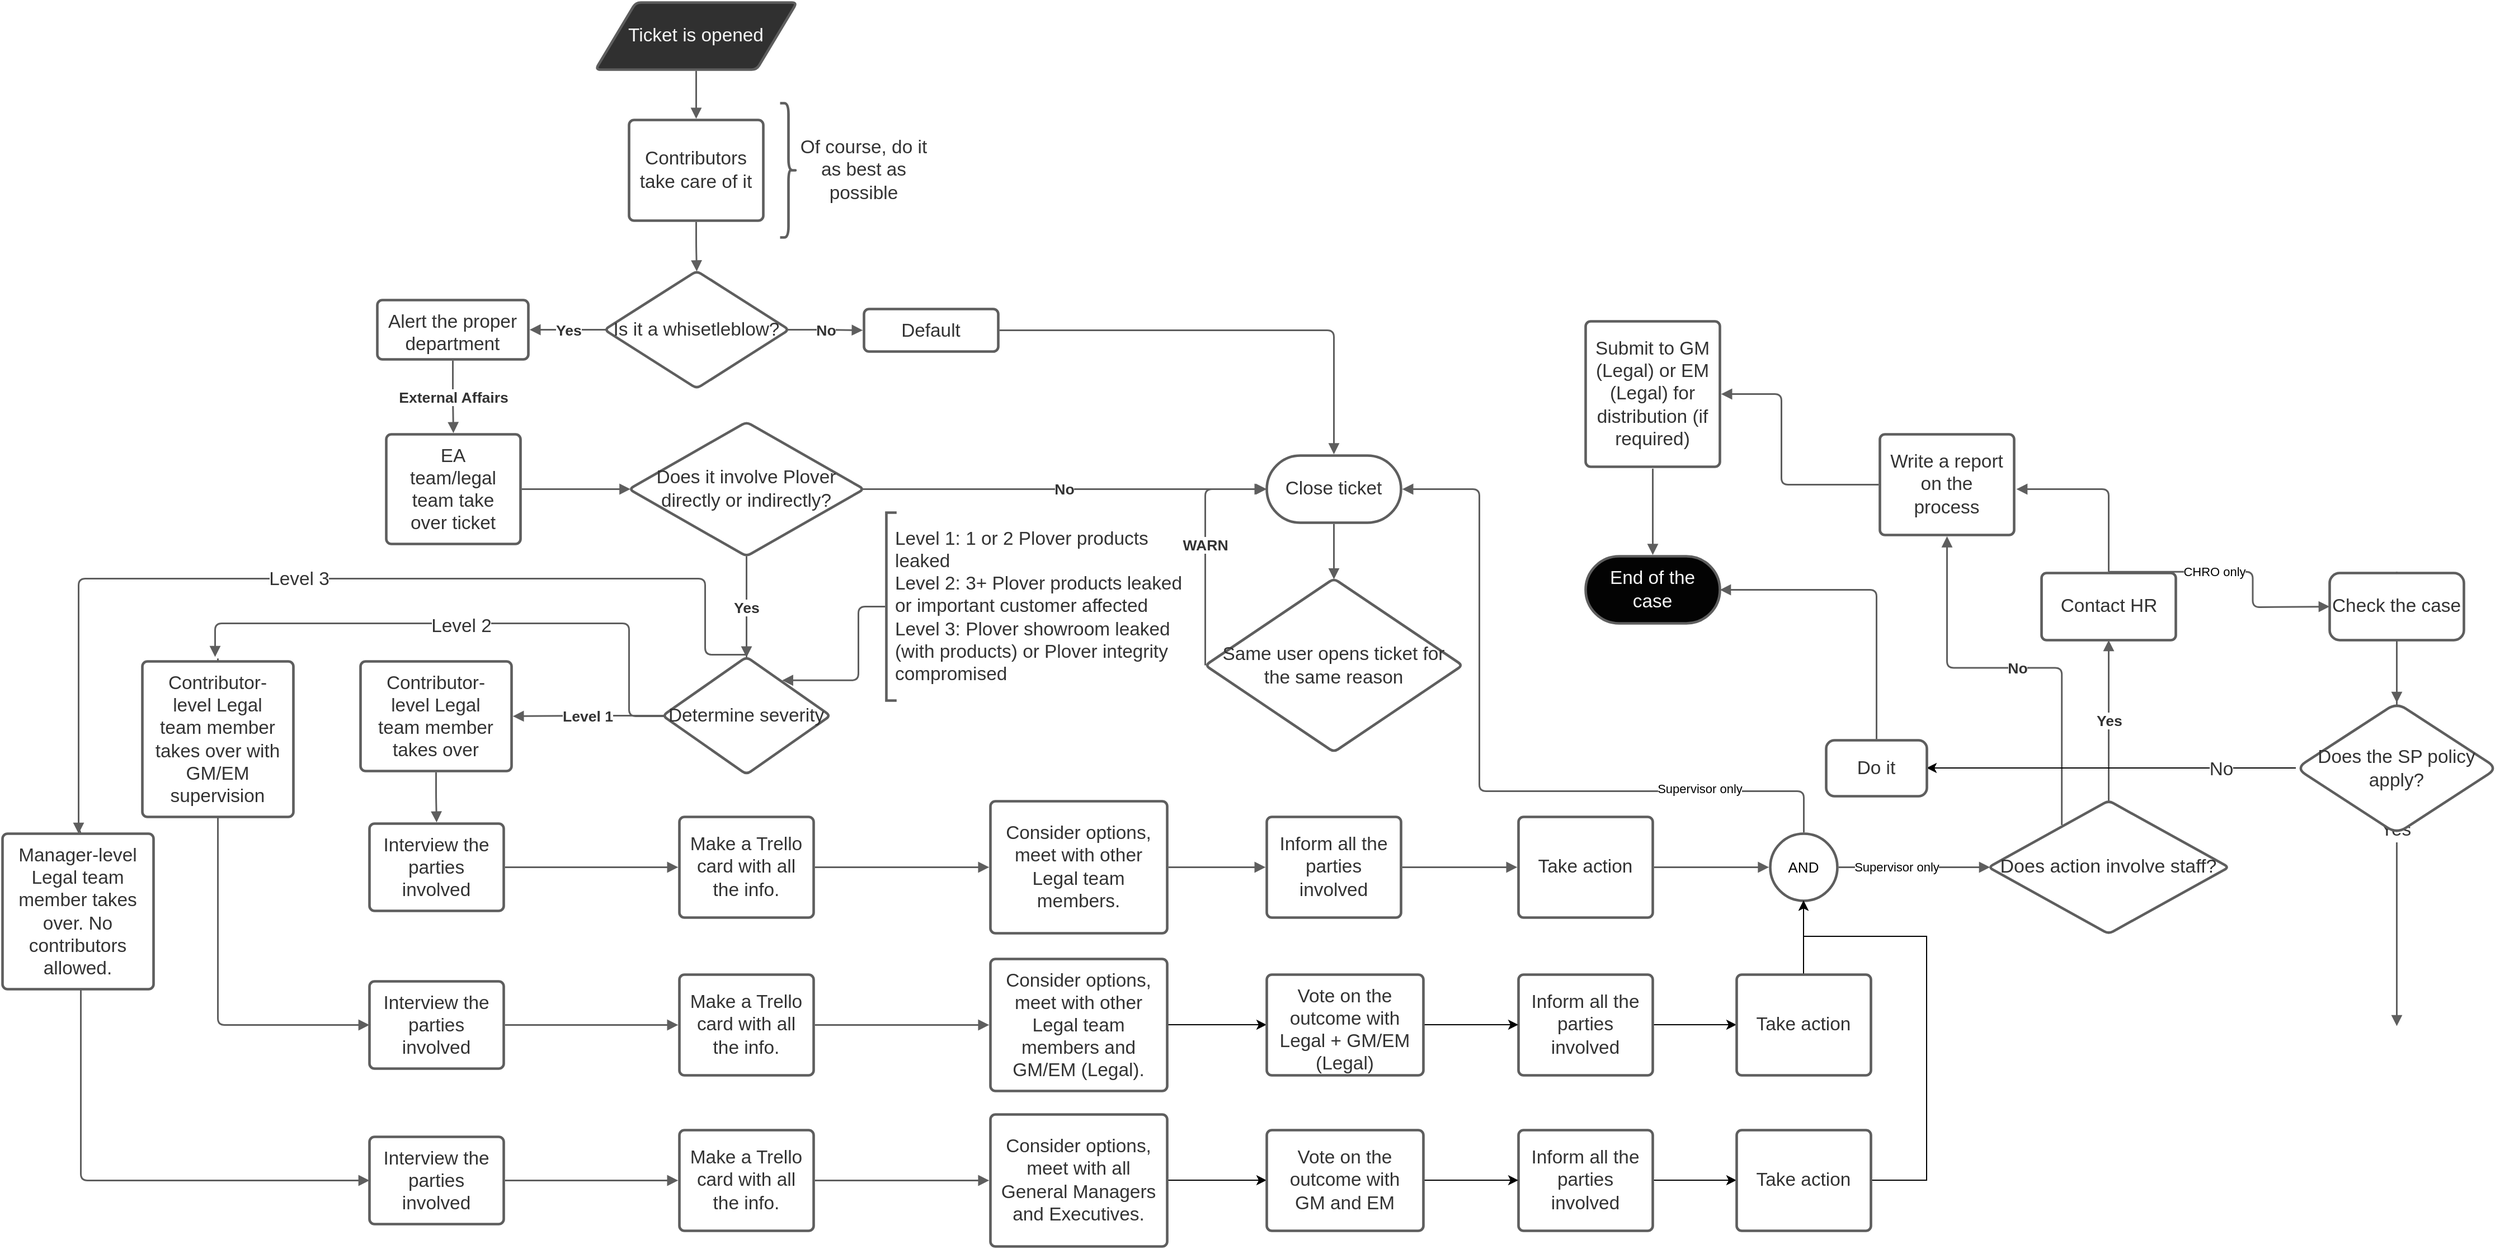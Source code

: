 <mxfile version="14.6.13" type="github">
  <diagram id="_Oj-c2wmKwDQSt-AS6IX" name="Page-1">
    <mxGraphModel dx="2770" dy="1128" grid="1" gridSize="10" guides="1" tooltips="1" connect="1" arrows="1" fold="1" page="1" pageScale="1" pageWidth="827" pageHeight="1169" math="0" shadow="0">
      <root>
        <mxCell id="0" />
        <mxCell id="1" parent="0" />
        <UserObject label="&lt;font color=&quot;#F7F7F7&quot;&gt;Ticket is opened&lt;/font&gt;" lucidchartObjectId="IXDDh~dM_vgv" id="rOXqwB_3zVNSecRi6AGg-1">
          <mxCell style="html=1;overflow=block;blockSpacing=1;whiteSpace=wrap;shape=parallelogram;perimeter=parallelogramPerimeter;anchorPointDirection=0;whiteSpace=wrap;fontSize=16.7;fontColor=#333333;spacing=3.8;strokeColor=#5e5e5e;strokeOpacity=100;rounded=1;absoluteArcSize=1;arcSize=9;strokeWidth=2.3;fillColor=#303030;" parent="1" vertex="1">
            <mxGeometry x="660" y="15" width="180" height="60" as="geometry" />
          </mxCell>
        </UserObject>
        <UserObject label="Contributors take care of it" lucidchartObjectId="EYDD6k~qlUJM" id="rOXqwB_3zVNSecRi6AGg-2">
          <mxCell style="html=1;overflow=block;blockSpacing=1;whiteSpace=wrap;;whiteSpace=wrap;fontSize=16.7;fontColor=#333333;spacing=9;strokeColor=#5e5e5e;strokeOpacity=100;rounded=1;absoluteArcSize=1;arcSize=9;strokeWidth=2.3;" parent="1" vertex="1">
            <mxGeometry x="690" y="120" width="120" height="90" as="geometry" />
          </mxCell>
        </UserObject>
        <UserObject label="" lucidchartObjectId="QYDD0R_4If_x" id="rOXqwB_3zVNSecRi6AGg-3">
          <mxCell style="html=1;jettySize=18;whiteSpace=wrap;fontSize=13;strokeColor=#5E5E5E;strokeWidth=1.5;rounded=1;arcSize=12;edgeStyle=orthogonalEdgeStyle;startArrow=none;;endArrow=block;endFill=1;;exitX=0.5;exitY=1.019;exitPerimeter=0;entryX=0.5;entryY=-0.012;entryPerimeter=0;" parent="1" source="rOXqwB_3zVNSecRi6AGg-1" target="rOXqwB_3zVNSecRi6AGg-2" edge="1">
            <mxGeometry width="100" height="100" relative="1" as="geometry">
              <Array as="points" />
            </mxGeometry>
          </mxCell>
        </UserObject>
        <mxCell id="rOXqwB_3zVNSecRi6AGg-4" value="" style="strokeColor=none;fillColor=none;whiteSpace=wrap;fontSize=16.7;fontColor=#333333;spacing=3.8;strokeOpacity=100;rounded=1;absoluteArcSize=1;arcSize=9;strokeWidth=2.3;html=1;" parent="1" vertex="1">
          <mxGeometry x="825" y="105" width="135" height="120" as="geometry" />
        </mxCell>
        <mxCell id="rOXqwB_3zVNSecRi6AGg-5" value="" style="shape=curlyBracket;rounded=1;flipH=1;whiteSpace=wrap;fontSize=16.7;fontColor=#333333;spacing=3.8;strokeColor=#5e5e5e;strokeOpacity=100;strokeWidth=2.3;" parent="rOXqwB_3zVNSecRi6AGg-4" vertex="1">
          <mxGeometry width="15" height="120" as="geometry" />
        </mxCell>
        <mxCell id="rOXqwB_3zVNSecRi6AGg-6" value="Of course, do it as best as possible" style="strokeColor=none;fillColor=none;whiteSpace=wrap;fontSize=16.7;fontColor=#333333;spacing=3.8;strokeOpacity=100;rounded=1;absoluteArcSize=1;arcSize=9;strokeWidth=2.3;" parent="rOXqwB_3zVNSecRi6AGg-4" vertex="1">
          <mxGeometry x="15" width="120" height="120" as="geometry" />
        </mxCell>
        <UserObject label="Is it a whisetleblow?" lucidchartObjectId="YZDDHXIXtVoK" id="rOXqwB_3zVNSecRi6AGg-7">
          <mxCell style="html=1;overflow=block;blockSpacing=1;whiteSpace=wrap;rhombus;whiteSpace=wrap;fontSize=16.7;fontColor=#333333;spacing=3.8;strokeColor=#5e5e5e;strokeOpacity=100;rounded=1;absoluteArcSize=1;arcSize=9;strokeWidth=2.3;" parent="1" vertex="1">
            <mxGeometry x="668" y="255" width="165" height="105" as="geometry" />
          </mxCell>
        </UserObject>
        <UserObject label="" lucidchartObjectId="5ZDDuSpyy-_K" id="rOXqwB_3zVNSecRi6AGg-8">
          <mxCell style="html=1;jettySize=18;whiteSpace=wrap;fontSize=13;strokeColor=#5E5E5E;strokeWidth=1.5;rounded=1;arcSize=12;edgeStyle=orthogonalEdgeStyle;startArrow=none;;endArrow=block;endFill=1;;exitX=0.5;exitY=1.013;exitPerimeter=0;entryX=0.5;entryY=0.003;entryPerimeter=0;" parent="1" source="rOXqwB_3zVNSecRi6AGg-2" target="rOXqwB_3zVNSecRi6AGg-7" edge="1">
            <mxGeometry width="100" height="100" relative="1" as="geometry">
              <Array as="points" />
            </mxGeometry>
          </mxCell>
        </UserObject>
        <UserObject label="" lucidchartObjectId="y0DD58__u9Sb" id="rOXqwB_3zVNSecRi6AGg-9">
          <mxCell style="html=1;jettySize=18;whiteSpace=wrap;fontSize=13.3;fontColor=#333333;fontStyle=1;strokeColor=#5E5E5E;strokeWidth=1.5;rounded=1;arcSize=12;edgeStyle=orthogonalEdgeStyle;startArrow=none;;endArrow=block;endFill=1;;exitX=0.992;exitY=0.5;exitPerimeter=0;entryX=-0.009;entryY=0.5;entryPerimeter=0;" parent="1" source="rOXqwB_3zVNSecRi6AGg-7" target="rOXqwB_3zVNSecRi6AGg-11" edge="1">
            <mxGeometry width="100" height="100" relative="1" as="geometry">
              <Array as="points" />
            </mxGeometry>
          </mxCell>
        </UserObject>
        <mxCell id="rOXqwB_3zVNSecRi6AGg-10" value="No" style="text;html=1;resizable=0;labelBackgroundColor=#ffffff;align=center;verticalAlign=middle;fontStyle=1;fontColor=#333333;;fontSize=13.3;" parent="rOXqwB_3zVNSecRi6AGg-9" vertex="1">
          <mxGeometry relative="1" as="geometry" />
        </mxCell>
        <UserObject label="Default" lucidchartObjectId="I0DDC0zRGPlY" id="rOXqwB_3zVNSecRi6AGg-11">
          <mxCell style="html=1;overflow=block;blockSpacing=1;whiteSpace=wrap;;whiteSpace=wrap;fontSize=16.7;fontColor=#333333;spacing=9;strokeColor=#5e5e5e;strokeOpacity=100;rounded=1;absoluteArcSize=1;arcSize=9;strokeWidth=2.3;" parent="1" vertex="1">
            <mxGeometry x="900" y="289" width="120" height="38" as="geometry" />
          </mxCell>
        </UserObject>
        <UserObject label="Alert the proper department" lucidchartObjectId="80DDA15JNXUe" id="rOXqwB_3zVNSecRi6AGg-12">
          <mxCell style="html=1;overflow=block;blockSpacing=1;whiteSpace=wrap;;whiteSpace=wrap;fontSize=16.7;fontColor=#333333;spacing=9;strokeColor=#5e5e5e;strokeOpacity=100;rounded=1;absoluteArcSize=1;arcSize=9;strokeWidth=2.3;" parent="1" vertex="1">
            <mxGeometry x="465" y="281" width="135" height="53" as="geometry" />
          </mxCell>
        </UserObject>
        <UserObject label="" lucidchartObjectId="e1DDGYzkht0N" id="rOXqwB_3zVNSecRi6AGg-13">
          <mxCell style="html=1;jettySize=18;whiteSpace=wrap;fontSize=13.3;fontColor=#333333;fontStyle=1;strokeColor=#5E5E5E;strokeWidth=1.5;rounded=1;arcSize=12;edgeStyle=orthogonalEdgeStyle;startArrow=none;;endArrow=block;endFill=1;;exitX=0.008;exitY=0.5;exitPerimeter=0;entryX=1.008;entryY=0.5;entryPerimeter=0;" parent="1" source="rOXqwB_3zVNSecRi6AGg-7" target="rOXqwB_3zVNSecRi6AGg-12" edge="1">
            <mxGeometry width="100" height="100" relative="1" as="geometry">
              <Array as="points" />
            </mxGeometry>
          </mxCell>
        </UserObject>
        <mxCell id="rOXqwB_3zVNSecRi6AGg-14" value="Yes" style="text;html=1;resizable=0;labelBackgroundColor=#ffffff;align=center;verticalAlign=middle;fontStyle=1;fontColor=#333333;;fontSize=13.3;" parent="rOXqwB_3zVNSecRi6AGg-13" vertex="1">
          <mxGeometry relative="1" as="geometry" />
        </mxCell>
        <UserObject label="EA team/legal team take over ticket" lucidchartObjectId="02DDOMuM8Ttm" id="rOXqwB_3zVNSecRi6AGg-15">
          <mxCell style="html=1;overflow=block;blockSpacing=1;whiteSpace=wrap;;whiteSpace=wrap;fontSize=16.7;fontColor=#333333;spacing=9;strokeColor=#5e5e5e;strokeOpacity=100;rounded=1;absoluteArcSize=1;arcSize=9;strokeWidth=2.3;" parent="1" vertex="1">
            <mxGeometry x="473" y="401" width="120" height="98" as="geometry" />
          </mxCell>
        </UserObject>
        <UserObject label="" lucidchartObjectId="22DDndJ-itN~" id="rOXqwB_3zVNSecRi6AGg-16">
          <mxCell style="html=1;jettySize=18;whiteSpace=wrap;fontSize=13;strokeColor=#5E5E5E;strokeWidth=1.5;rounded=1;arcSize=12;edgeStyle=orthogonalEdgeStyle;startArrow=none;;endArrow=block;endFill=1;;exitX=0.5;exitY=1.021;exitPerimeter=0;entryX=0.5;entryY=-0.011;entryPerimeter=0;" parent="1" source="rOXqwB_3zVNSecRi6AGg-12" target="rOXqwB_3zVNSecRi6AGg-15" edge="1">
            <mxGeometry width="100" height="100" relative="1" as="geometry">
              <Array as="points" />
            </mxGeometry>
          </mxCell>
        </UserObject>
        <mxCell id="rOXqwB_3zVNSecRi6AGg-17" value="External Affairs" style="text;html=1;resizable=0;labelBackgroundColor=#ffffff;align=center;verticalAlign=middle;fontStyle=1;fontColor=#333333;;fontSize=13.3;" parent="rOXqwB_3zVNSecRi6AGg-16" vertex="1">
          <mxGeometry relative="1" as="geometry" />
        </mxCell>
        <UserObject label="Does it involve Plover directly or indirectly?" lucidchartObjectId="x3DDViFyel2m" id="rOXqwB_3zVNSecRi6AGg-18">
          <mxCell style="html=1;overflow=block;blockSpacing=1;whiteSpace=wrap;rhombus;whiteSpace=wrap;fontSize=16.7;fontColor=#333333;spacing=3.8;strokeColor=#5e5e5e;strokeOpacity=100;rounded=1;absoluteArcSize=1;arcSize=9;strokeWidth=2.3;" parent="1" vertex="1">
            <mxGeometry x="690" y="390" width="210" height="120" as="geometry" />
          </mxCell>
        </UserObject>
        <UserObject label="" lucidchartObjectId="N3DDJdNh9ivM" id="rOXqwB_3zVNSecRi6AGg-19">
          <mxCell style="html=1;jettySize=18;whiteSpace=wrap;fontSize=13;strokeColor=#5E5E5E;strokeWidth=1.5;rounded=1;arcSize=12;edgeStyle=orthogonalEdgeStyle;startArrow=none;;endArrow=block;endFill=1;;exitX=1.009;exitY=0.5;exitPerimeter=0;entryX=0.006;entryY=0.5;entryPerimeter=0;" parent="1" source="rOXqwB_3zVNSecRi6AGg-15" target="rOXqwB_3zVNSecRi6AGg-18" edge="1">
            <mxGeometry width="100" height="100" relative="1" as="geometry">
              <Array as="points" />
            </mxGeometry>
          </mxCell>
        </UserObject>
        <UserObject label="Close ticket" lucidchartObjectId="H4DDmJO7xdRc" id="rOXqwB_3zVNSecRi6AGg-20">
          <mxCell style="html=1;overflow=block;blockSpacing=1;whiteSpace=wrap;rounded=1;arcSize=50;whiteSpace=wrap;fontSize=16.7;fontColor=#333333;spacing=3.8;strokeColor=#5e5e5e;strokeOpacity=100;strokeWidth=2.3;" parent="1" vertex="1">
            <mxGeometry x="1260" y="420" width="120" height="60" as="geometry" />
          </mxCell>
        </UserObject>
        <UserObject label="" lucidchartObjectId="T4DDkySWn5ov" id="rOXqwB_3zVNSecRi6AGg-21">
          <mxCell style="html=1;jettySize=18;whiteSpace=wrap;fontSize=13;strokeColor=#5E5E5E;strokeWidth=1.5;rounded=1;arcSize=12;edgeStyle=orthogonalEdgeStyle;startArrow=none;;endArrow=block;endFill=1;;exitX=1.009;exitY=0.5;exitPerimeter=0;entryX=0.5;entryY=-0.019;entryPerimeter=0;" parent="1" source="rOXqwB_3zVNSecRi6AGg-11" target="rOXqwB_3zVNSecRi6AGg-20" edge="1">
            <mxGeometry width="100" height="100" relative="1" as="geometry">
              <Array as="points" />
            </mxGeometry>
          </mxCell>
        </UserObject>
        <UserObject label="" lucidchartObjectId="24DDNj4tF5-R" id="rOXqwB_3zVNSecRi6AGg-22">
          <mxCell style="html=1;jettySize=18;whiteSpace=wrap;fontSize=13.3;fontColor=#333333;fontStyle=1;strokeColor=#5E5E5E;strokeWidth=1.5;rounded=1;arcSize=12;edgeStyle=orthogonalEdgeStyle;startArrow=none;;endArrow=block;endFill=1;;exitX=0.994;exitY=0.5;exitPerimeter=0;entryX=-0.009;entryY=0.5;entryPerimeter=0;" parent="1" source="rOXqwB_3zVNSecRi6AGg-18" target="rOXqwB_3zVNSecRi6AGg-20" edge="1">
            <mxGeometry width="100" height="100" relative="1" as="geometry">
              <Array as="points" />
            </mxGeometry>
          </mxCell>
        </UserObject>
        <mxCell id="rOXqwB_3zVNSecRi6AGg-23" value="No" style="text;html=1;resizable=0;labelBackgroundColor=#ffffff;align=center;verticalAlign=middle;fontStyle=1;fontColor=#333333;;fontSize=13.3;" parent="rOXqwB_3zVNSecRi6AGg-22" vertex="1">
          <mxGeometry relative="1" as="geometry" />
        </mxCell>
        <UserObject label="Same user opens ticket for the same reason" lucidchartObjectId="c5DD-TAG2u.." id="rOXqwB_3zVNSecRi6AGg-24">
          <mxCell style="html=1;overflow=block;blockSpacing=1;whiteSpace=wrap;rhombus;whiteSpace=wrap;fontSize=16.7;fontColor=#333333;spacing=3.8;strokeColor=#5e5e5e;strokeOpacity=100;rounded=1;absoluteArcSize=1;arcSize=9;strokeWidth=2.3;" parent="1" vertex="1">
            <mxGeometry x="1205" y="530" width="230" height="155" as="geometry" />
          </mxCell>
        </UserObject>
        <UserObject label="" lucidchartObjectId="u5DD0T0PqOZf" id="rOXqwB_3zVNSecRi6AGg-25">
          <mxCell style="html=1;jettySize=18;whiteSpace=wrap;fontSize=13;strokeColor=#5E5E5E;strokeWidth=1.5;rounded=1;arcSize=12;edgeStyle=orthogonalEdgeStyle;startArrow=none;;endArrow=block;endFill=1;;exitX=0.5;exitY=1.019;exitPerimeter=0;entryX=0.5;entryY=0.004;entryPerimeter=0;" parent="1" source="rOXqwB_3zVNSecRi6AGg-20" target="rOXqwB_3zVNSecRi6AGg-24" edge="1">
            <mxGeometry width="100" height="100" relative="1" as="geometry">
              <Array as="points" />
            </mxGeometry>
          </mxCell>
        </UserObject>
        <UserObject label="" lucidchartObjectId="y5DD4BRuqcgU" id="rOXqwB_3zVNSecRi6AGg-26">
          <mxCell style="html=1;jettySize=18;whiteSpace=wrap;fontSize=13;strokeColor=#5E5E5E;strokeWidth=1.5;rounded=1;arcSize=12;edgeStyle=orthogonalEdgeStyle;startArrow=none;;endArrow=block;endFill=1;;exitX=0;exitY=0.5;exitDx=0;exitDy=0;" parent="1" source="rOXqwB_3zVNSecRi6AGg-24" edge="1">
            <mxGeometry width="100" height="100" relative="1" as="geometry">
              <Array as="points">
                <mxPoint x="1205" y="450" />
              </Array>
              <mxPoint x="1260" y="450" as="targetPoint" />
            </mxGeometry>
          </mxCell>
        </UserObject>
        <mxCell id="rOXqwB_3zVNSecRi6AGg-27" value="WARN" style="text;html=1;resizable=0;labelBackgroundColor=#ffffff;align=center;verticalAlign=middle;fontStyle=1;fontColor=#333333;;fontSize=13.3;" parent="rOXqwB_3zVNSecRi6AGg-26" vertex="1">
          <mxGeometry x="-0.266" relative="1" as="geometry">
            <mxPoint y="-30" as="offset" />
          </mxGeometry>
        </mxCell>
        <UserObject label="" lucidchartObjectId="45DDsq~UsSS_" id="rOXqwB_3zVNSecRi6AGg-28">
          <mxCell style="html=1;jettySize=18;whiteSpace=wrap;fontSize=13.3;fontColor=#333333;fontStyle=1;strokeColor=#5E5E5E;strokeWidth=1.5;rounded=1;arcSize=12;edgeStyle=orthogonalEdgeStyle;startArrow=none;;endArrow=block;endFill=1;;exitX=0.5;exitY=0.999;exitPerimeter=0;entryX=0.5;entryY=0.004;entryPerimeter=0;" parent="1" source="rOXqwB_3zVNSecRi6AGg-18" target="rOXqwB_3zVNSecRi6AGg-30" edge="1">
            <mxGeometry width="100" height="100" relative="1" as="geometry">
              <Array as="points" />
            </mxGeometry>
          </mxCell>
        </UserObject>
        <mxCell id="rOXqwB_3zVNSecRi6AGg-29" value="Yes" style="text;html=1;resizable=0;labelBackgroundColor=#ffffff;align=center;verticalAlign=middle;fontStyle=1;fontColor=#333333;;fontSize=13.3;" parent="rOXqwB_3zVNSecRi6AGg-28" vertex="1">
          <mxGeometry relative="1" as="geometry" />
        </mxCell>
        <mxCell id="rOXqwB_3zVNSecRi6AGg-77" style="html=1;jettySize=18;whiteSpace=wrap;fontSize=13;strokeColor=#5E5E5E;strokeWidth=1.5;rounded=1;arcSize=12;edgeStyle=orthogonalEdgeStyle;startArrow=none;;endArrow=block;endFill=1;;exitX=0.5;exitY=-0.019;exitPerimeter=0;" parent="1" source="rOXqwB_3zVNSecRi6AGg-30" edge="1">
          <mxGeometry relative="1" as="geometry">
            <mxPoint x="320" y="600" as="targetPoint" />
            <Array as="points">
              <mxPoint x="690" y="653" />
              <mxPoint x="690" y="570" />
              <mxPoint x="320" y="570" />
            </Array>
          </mxGeometry>
        </mxCell>
        <mxCell id="HlGu5mULXF9mo92fJl-D-8" value="&lt;div&gt;Level 2&lt;/div&gt;" style="edgeLabel;html=1;align=center;verticalAlign=middle;resizable=0;points=[];fontSize=16.7;fontColor=#333333;" parent="rOXqwB_3zVNSecRi6AGg-77" vertex="1" connectable="0">
          <mxGeometry x="0.223" y="3" relative="1" as="geometry">
            <mxPoint as="offset" />
          </mxGeometry>
        </mxCell>
        <mxCell id="HlGu5mULXF9mo92fJl-D-36" style="html=1;jettySize=18;whiteSpace=wrap;fontSize=13;strokeColor=#5E5E5E;strokeWidth=1.5;rounded=1;arcSize=12;edgeStyle=orthogonalEdgeStyle;startArrow=none;;endArrow=block;endFill=1;;exitX=0.5;exitY=-0.019;exitPerimeter=0;" parent="1" source="rOXqwB_3zVNSecRi6AGg-30" target="HlGu5mULXF9mo92fJl-D-31" edge="1">
          <mxGeometry relative="1" as="geometry">
            <Array as="points">
              <mxPoint x="758" y="598" />
              <mxPoint x="758" y="530" />
              <mxPoint x="198" y="530" />
            </Array>
          </mxGeometry>
        </mxCell>
        <mxCell id="HlGu5mULXF9mo92fJl-D-37" value="Level 3" style="edgeLabel;html=1;align=center;verticalAlign=middle;resizable=0;points=[];fontSize=16.7;fontColor=#333333;" parent="HlGu5mULXF9mo92fJl-D-36" vertex="1" connectable="0">
          <mxGeometry x="0.047" y="1" relative="1" as="geometry">
            <mxPoint x="-1" as="offset" />
          </mxGeometry>
        </mxCell>
        <UserObject label="Determine severity" lucidchartObjectId="a6DDHZqHAU0q" id="rOXqwB_3zVNSecRi6AGg-30">
          <mxCell style="html=1;overflow=block;blockSpacing=1;whiteSpace=wrap;rhombus;whiteSpace=wrap;fontSize=16.7;fontColor=#333333;spacing=3.8;strokeColor=#5e5e5e;strokeOpacity=100;rounded=1;absoluteArcSize=1;arcSize=9;strokeWidth=2.3;" parent="1" vertex="1">
            <mxGeometry x="720" y="600" width="150" height="105" as="geometry" />
          </mxCell>
        </UserObject>
        <mxCell id="rOXqwB_3zVNSecRi6AGg-31" value="Level 1: 1 or 2 Plover products       leaked &#xa;Level 2: 3+ Plover products         leaked or important                customer affected&#xa;Level 3: Plover showroom leaked     (with products) or Plover      integrity compromised" style="group;spacingLeft=8;align=left;spacing=0;strokeColor=none;whiteSpace=wrap;fontSize=16.7;fontColor=#333333;strokeOpacity=100;fillOpacity=0;rounded=1;absoluteArcSize=1;arcSize=9;fillColor=#ffffff;strokeWidth=2.3;verticalAlign=middle;html=1;" parent="1" vertex="1">
          <mxGeometry x="920" y="471" width="270" height="168" as="geometry" />
        </mxCell>
        <mxCell id="rOXqwB_3zVNSecRi6AGg-32" value="" style="shape=partialRectangle;right=0;fillColor=none;whiteSpace=wrap;fontSize=16.7;fontColor=#333333;strokeColor=#5e5e5e;strokeWidth=2.3;" parent="rOXqwB_3zVNSecRi6AGg-31" vertex="1">
          <mxGeometry width="8" height="168" relative="1" as="geometry" />
        </mxCell>
        <UserObject label="" lucidchartObjectId="V8DDlnldFJzG" id="rOXqwB_3zVNSecRi6AGg-35">
          <mxCell style="html=1;jettySize=18;whiteSpace=wrap;fontSize=13;strokeColor=#5E5E5E;strokeWidth=1.5;rounded=1;arcSize=12;edgeStyle=orthogonalEdgeStyle;startArrow=none;;endArrow=block;endFill=1;;exitX=-0.004;exitY=0.5;exitPerimeter=0;entryX=0.712;entryY=0.199;entryPerimeter=0;" parent="1" source="rOXqwB_3zVNSecRi6AGg-31" target="rOXqwB_3zVNSecRi6AGg-30" edge="1">
            <mxGeometry width="100" height="100" relative="1" as="geometry">
              <Array as="points" />
            </mxGeometry>
          </mxCell>
        </UserObject>
        <UserObject label="" lucidchartObjectId="i9DDMGyEqkWq" id="rOXqwB_3zVNSecRi6AGg-36">
          <mxCell style="html=1;jettySize=18;whiteSpace=wrap;fontSize=13.3;fontColor=#333333;fontStyle=1;strokeColor=#5E5E5E;strokeWidth=1.5;rounded=1;arcSize=12;edgeStyle=orthogonalEdgeStyle;startArrow=none;;endArrow=block;endFill=1;;exitX=0.008;exitY=0.5;exitPerimeter=0;entryX=1.008;entryY=0.5;entryPerimeter=0;" parent="1" source="rOXqwB_3zVNSecRi6AGg-30" target="rOXqwB_3zVNSecRi6AGg-38" edge="1">
            <mxGeometry width="100" height="100" relative="1" as="geometry">
              <Array as="points" />
            </mxGeometry>
          </mxCell>
        </UserObject>
        <mxCell id="rOXqwB_3zVNSecRi6AGg-37" value="Level 1" style="text;html=1;resizable=0;labelBackgroundColor=#ffffff;align=center;verticalAlign=middle;fontStyle=1;fontColor=#333333;;fontSize=13.3;" parent="rOXqwB_3zVNSecRi6AGg-36" vertex="1">
          <mxGeometry relative="1" as="geometry" />
        </mxCell>
        <UserObject label="Contributor-level Legal team member takes over" lucidchartObjectId="k9DDnTDdrT-N" id="rOXqwB_3zVNSecRi6AGg-38">
          <mxCell style="html=1;overflow=block;blockSpacing=1;whiteSpace=wrap;;whiteSpace=wrap;fontSize=16.7;fontColor=#333333;spacing=9;strokeColor=#5E5E5E;rounded=1;absoluteArcSize=1;arcSize=9;strokeWidth=2.3;" parent="1" vertex="1">
            <mxGeometry x="450" y="604" width="135" height="98" as="geometry" />
          </mxCell>
        </UserObject>
        <UserObject label="Interview the parties involved" lucidchartObjectId="3jEDHWsNU-vQ" id="rOXqwB_3zVNSecRi6AGg-39">
          <mxCell style="html=1;overflow=block;blockSpacing=1;whiteSpace=wrap;;whiteSpace=wrap;fontSize=16.7;fontColor=#333333;spacing=9;strokeColor=#5e5e5e;strokeOpacity=100;rounded=1;absoluteArcSize=1;arcSize=9;strokeWidth=2.3;" parent="1" vertex="1">
            <mxGeometry x="458" y="749" width="120" height="78" as="geometry" />
          </mxCell>
        </UserObject>
        <UserObject label="" lucidchartObjectId="7jEDrIoH_VId" id="rOXqwB_3zVNSecRi6AGg-40">
          <mxCell style="html=1;jettySize=18;whiteSpace=wrap;fontSize=13;strokeColor=#5E5E5E;strokeWidth=1.5;rounded=1;arcSize=12;edgeStyle=orthogonalEdgeStyle;startArrow=none;;endArrow=block;endFill=1;;exitX=0.5;exitY=1.011;exitPerimeter=0;entryX=0.5;entryY=-0.014;entryPerimeter=0;" parent="1" source="rOXqwB_3zVNSecRi6AGg-38" target="rOXqwB_3zVNSecRi6AGg-39" edge="1">
            <mxGeometry width="100" height="100" relative="1" as="geometry">
              <Array as="points" />
            </mxGeometry>
          </mxCell>
        </UserObject>
        <UserObject label="Make a Trello card with all the info." lucidchartObjectId="lkEDaWoSYWa-" id="rOXqwB_3zVNSecRi6AGg-41">
          <mxCell style="html=1;overflow=block;blockSpacing=1;whiteSpace=wrap;;whiteSpace=wrap;fontSize=16.7;fontColor=#333333;spacing=9;strokeColor=#5e5e5e;strokeOpacity=100;rounded=1;absoluteArcSize=1;arcSize=9;strokeWidth=2.3;" parent="1" vertex="1">
            <mxGeometry x="735" y="743" width="120" height="90" as="geometry" />
          </mxCell>
        </UserObject>
        <UserObject label="" lucidchartObjectId="TkEDcE1.3REi" id="rOXqwB_3zVNSecRi6AGg-42">
          <mxCell style="html=1;jettySize=18;whiteSpace=wrap;fontSize=13;strokeColor=#5E5E5E;strokeWidth=1.5;rounded=1;arcSize=12;edgeStyle=orthogonalEdgeStyle;startArrow=none;;endArrow=block;endFill=1;;exitX=1.009;exitY=0.5;exitPerimeter=0;entryX=-0.009;entryY=0.5;entryPerimeter=0;" parent="1" source="rOXqwB_3zVNSecRi6AGg-39" target="rOXqwB_3zVNSecRi6AGg-41" edge="1">
            <mxGeometry width="100" height="100" relative="1" as="geometry">
              <Array as="points" />
            </mxGeometry>
          </mxCell>
        </UserObject>
        <UserObject label="Consider options, meet with other Legal team members." lucidchartObjectId="1kEDgN8tKts8" id="rOXqwB_3zVNSecRi6AGg-43">
          <mxCell style="html=1;overflow=block;blockSpacing=1;whiteSpace=wrap;;whiteSpace=wrap;fontSize=16.7;fontColor=#333333;spacing=9;strokeColor=#5e5e5e;strokeOpacity=100;rounded=1;absoluteArcSize=1;arcSize=9;strokeWidth=2.3;" parent="1" vertex="1">
            <mxGeometry x="1013" y="729" width="158" height="118" as="geometry" />
          </mxCell>
        </UserObject>
        <UserObject label="" lucidchartObjectId="MlEDpCHJ5cM6" id="rOXqwB_3zVNSecRi6AGg-44">
          <mxCell style="html=1;jettySize=18;whiteSpace=wrap;fontSize=13;strokeColor=#5E5E5E;strokeWidth=1.5;rounded=1;arcSize=12;edgeStyle=orthogonalEdgeStyle;startArrow=none;;endArrow=block;endFill=1;;exitX=1.009;exitY=0.5;exitPerimeter=0;entryX=-0.007;entryY=0.5;entryPerimeter=0;" parent="1" source="rOXqwB_3zVNSecRi6AGg-41" target="rOXqwB_3zVNSecRi6AGg-43" edge="1">
            <mxGeometry width="100" height="100" relative="1" as="geometry">
              <Array as="points" />
            </mxGeometry>
          </mxCell>
        </UserObject>
        <UserObject label="Inform all the parties involved" lucidchartObjectId="VlEDCqgYlr7M" id="rOXqwB_3zVNSecRi6AGg-45">
          <mxCell style="html=1;overflow=block;blockSpacing=1;whiteSpace=wrap;;whiteSpace=wrap;fontSize=16.7;fontColor=#333333;spacing=9;strokeColor=#5e5e5e;strokeOpacity=100;rounded=1;absoluteArcSize=1;arcSize=9;strokeWidth=2.3;" parent="1" vertex="1">
            <mxGeometry x="1260" y="743" width="120" height="90" as="geometry" />
          </mxCell>
        </UserObject>
        <UserObject label="" lucidchartObjectId="7lEDtqv.kI_V" id="rOXqwB_3zVNSecRi6AGg-46">
          <mxCell style="html=1;jettySize=18;whiteSpace=wrap;fontSize=13;strokeColor=#5E5E5E;strokeWidth=1.5;rounded=1;arcSize=12;edgeStyle=orthogonalEdgeStyle;startArrow=none;;endArrow=block;endFill=1;;exitX=1.007;exitY=0.5;exitPerimeter=0;entryX=-0.009;entryY=0.5;entryPerimeter=0;" parent="1" source="rOXqwB_3zVNSecRi6AGg-43" target="rOXqwB_3zVNSecRi6AGg-45" edge="1">
            <mxGeometry width="100" height="100" relative="1" as="geometry">
              <Array as="points" />
            </mxGeometry>
          </mxCell>
        </UserObject>
        <UserObject label="Take action" lucidchartObjectId="cmEDYQ.MPToP" id="rOXqwB_3zVNSecRi6AGg-47">
          <mxCell style="html=1;overflow=block;blockSpacing=1;whiteSpace=wrap;;whiteSpace=wrap;fontSize=16.7;fontColor=#333333;spacing=9;strokeColor=#5e5e5e;strokeOpacity=100;rounded=1;absoluteArcSize=1;arcSize=9;strokeWidth=2.3;" parent="1" vertex="1">
            <mxGeometry x="1485" y="743" width="120" height="90" as="geometry" />
          </mxCell>
        </UserObject>
        <UserObject label="&lt;font style=&quot;font-size: 17px&quot;&gt;Does action involve staff?&lt;/font&gt;" lucidchartObjectId="qmED6a~udlw6" id="rOXqwB_3zVNSecRi6AGg-48">
          <mxCell style="html=1;overflow=block;blockSpacing=1;whiteSpace=wrap;rhombus;whiteSpace=wrap;fontSize=16.7;fontColor=#333333;spacing=3.8;strokeColor=#5e5e5e;strokeOpacity=100;rounded=1;absoluteArcSize=1;arcSize=9;strokeWidth=2.3;" parent="1" vertex="1">
            <mxGeometry x="1905" y="728.5" width="215" height="119" as="geometry" />
          </mxCell>
        </UserObject>
        <UserObject label="" lucidchartObjectId="KmEDZq6dgixC" id="rOXqwB_3zVNSecRi6AGg-49">
          <mxCell style="html=1;jettySize=18;whiteSpace=wrap;fontSize=13;strokeColor=#5E5E5E;strokeWidth=1.5;rounded=1;arcSize=12;edgeStyle=orthogonalEdgeStyle;startArrow=none;;endArrow=block;endFill=1;;exitX=1.009;exitY=0.5;exitPerimeter=0;entryX=-0.009;entryY=0.5;entryPerimeter=0;" parent="1" source="rOXqwB_3zVNSecRi6AGg-45" target="rOXqwB_3zVNSecRi6AGg-47" edge="1">
            <mxGeometry width="100" height="100" relative="1" as="geometry">
              <Array as="points" />
            </mxGeometry>
          </mxCell>
        </UserObject>
        <UserObject label="AND" lucidchartObjectId="9mEDw0mcLWSL" id="rOXqwB_3zVNSecRi6AGg-50">
          <mxCell style="ellipse;whiteSpace=wrap;html=1;aspect=fixed;fontFamily=Helvetica;fontSize=13;fontColor=#000000;align=center;strokeColor=#5e5e5e;strokeWidth=2.3;fillColor=#ffffff;" parent="1" vertex="1">
            <mxGeometry x="1710" y="758" width="60" height="60" as="geometry" />
          </mxCell>
        </UserObject>
        <UserObject label="" lucidchartObjectId="tnEDy3R5PmWz" id="rOXqwB_3zVNSecRi6AGg-51">
          <mxCell style="html=1;jettySize=18;whiteSpace=wrap;fontSize=13;strokeColor=#5E5E5E;strokeWidth=1.5;rounded=1;arcSize=12;edgeStyle=orthogonalEdgeStyle;startArrow=none;;endArrow=block;endFill=1;;exitX=1.009;exitY=0.5;exitPerimeter=0;entryX=-0.019;entryY=0.5;entryPerimeter=0;" parent="1" source="rOXqwB_3zVNSecRi6AGg-47" target="rOXqwB_3zVNSecRi6AGg-50" edge="1">
            <mxGeometry width="100" height="100" relative="1" as="geometry">
              <Array as="points" />
            </mxGeometry>
          </mxCell>
        </UserObject>
        <UserObject label="" lucidchartObjectId="BnED-8la0jvS" id="rOXqwB_3zVNSecRi6AGg-52">
          <mxCell style="html=1;jettySize=18;whiteSpace=wrap;fontSize=13;strokeColor=#5E5E5E;strokeWidth=1.5;rounded=1;arcSize=12;edgeStyle=orthogonalEdgeStyle;startArrow=none;;endArrow=block;endFill=1;;exitX=0.5;exitY=-0.019;exitPerimeter=0;entryX=1.009;entryY=0.5;entryPerimeter=0;" parent="1" source="rOXqwB_3zVNSecRi6AGg-50" target="rOXqwB_3zVNSecRi6AGg-20" edge="1">
            <mxGeometry width="100" height="100" relative="1" as="geometry">
              <Array as="points">
                <mxPoint x="1740" y="720" />
                <mxPoint x="1450" y="720" />
                <mxPoint x="1450" y="450" />
              </Array>
            </mxGeometry>
          </mxCell>
        </UserObject>
        <mxCell id="BgTP_DOolfRmvNiGAhl6-1" value="Supervisor only" style="edgeLabel;html=1;align=center;verticalAlign=middle;resizable=0;points=[];" vertex="1" connectable="0" parent="rOXqwB_3zVNSecRi6AGg-52">
          <mxGeometry x="-0.61" y="-2" relative="1" as="geometry">
            <mxPoint as="offset" />
          </mxGeometry>
        </mxCell>
        <UserObject label="" lucidchartObjectId="GnED~heq3.G6" id="rOXqwB_3zVNSecRi6AGg-53">
          <mxCell style="html=1;jettySize=18;whiteSpace=wrap;fontSize=13;strokeColor=#5E5E5E;strokeWidth=1.5;rounded=1;arcSize=12;edgeStyle=orthogonalEdgeStyle;startArrow=none;;endArrow=block;endFill=1;;exitX=1.019;exitY=0.5;exitPerimeter=0;entryX=0.007;entryY=0.5;entryPerimeter=0;" parent="1" source="rOXqwB_3zVNSecRi6AGg-50" target="rOXqwB_3zVNSecRi6AGg-48" edge="1">
            <mxGeometry width="100" height="100" relative="1" as="geometry">
              <Array as="points" />
            </mxGeometry>
          </mxCell>
        </UserObject>
        <mxCell id="BgTP_DOolfRmvNiGAhl6-2" value="Supervisor only" style="edgeLabel;html=1;align=center;verticalAlign=middle;resizable=0;points=[];" vertex="1" connectable="0" parent="rOXqwB_3zVNSecRi6AGg-53">
          <mxGeometry x="-0.234" relative="1" as="geometry">
            <mxPoint as="offset" />
          </mxGeometry>
        </mxCell>
        <UserObject label="" lucidchartObjectId="1nEDbzo6jjFs" id="rOXqwB_3zVNSecRi6AGg-54">
          <mxCell style="html=1;jettySize=18;whiteSpace=wrap;fontSize=13.3;fontColor=#333333;fontStyle=1;strokeColor=#5E5E5E;strokeWidth=1.5;rounded=1;arcSize=12;edgeStyle=orthogonalEdgeStyle;startArrow=none;;endArrow=block;endFill=1;;exitX=0.5;exitY=0.004;exitPerimeter=0;entryX=0.5;entryY=1;entryDx=0;entryDy=0;" parent="1" source="rOXqwB_3zVNSecRi6AGg-48" target="rOXqwB_3zVNSecRi6AGg-56" edge="1">
            <mxGeometry width="100" height="100" relative="1" as="geometry">
              <Array as="points" />
              <mxPoint x="2013" y="630" as="targetPoint" />
            </mxGeometry>
          </mxCell>
        </UserObject>
        <mxCell id="rOXqwB_3zVNSecRi6AGg-55" value="Yes" style="text;html=1;resizable=0;labelBackgroundColor=#ffffff;align=center;verticalAlign=middle;fontStyle=1;fontColor=#333333;;fontSize=13.3;" parent="rOXqwB_3zVNSecRi6AGg-54" vertex="1">
          <mxGeometry relative="1" as="geometry" />
        </mxCell>
        <mxCell id="HlGu5mULXF9mo92fJl-D-9" style="html=1;jettySize=18;whiteSpace=wrap;fontSize=13;strokeColor=#5E5E5E;strokeWidth=1.5;rounded=1;arcSize=12;edgeStyle=orthogonalEdgeStyle;startArrow=none;;endArrow=block;endFill=1;;exitX=0.5;exitY=-0.019;exitPerimeter=0;" parent="1" source="rOXqwB_3zVNSecRi6AGg-56" edge="1">
          <mxGeometry relative="1" as="geometry">
            <mxPoint x="2210" y="555" as="targetPoint" />
          </mxGeometry>
        </mxCell>
        <mxCell id="HlGu5mULXF9mo92fJl-D-10" value="CHRO only" style="edgeLabel;html=1;align=center;verticalAlign=middle;resizable=0;points=[];" parent="HlGu5mULXF9mo92fJl-D-9" vertex="1" connectable="0">
          <mxGeometry x="-0.173" relative="1" as="geometry">
            <mxPoint as="offset" />
          </mxGeometry>
        </mxCell>
        <UserObject label="Contact HR" lucidchartObjectId="3nED_sa1dsWR" id="rOXqwB_3zVNSecRi6AGg-56">
          <mxCell style="html=1;overflow=block;blockSpacing=1;whiteSpace=wrap;;whiteSpace=wrap;fontSize=16.7;fontColor=#333333;spacing=9;strokeColor=#5E5E5E;rounded=1;absoluteArcSize=1;arcSize=9;strokeWidth=2.3;" parent="1" vertex="1">
            <mxGeometry x="1952.5" y="525" width="120" height="60" as="geometry" />
          </mxCell>
        </UserObject>
        <UserObject label="" lucidchartObjectId="foEDuIBkdtHx" id="rOXqwB_3zVNSecRi6AGg-57">
          <mxCell style="html=1;jettySize=18;whiteSpace=wrap;fontSize=13.3;fontColor=#333333;fontStyle=1;strokeColor=#5E5E5E;strokeWidth=1.5;rounded=1;arcSize=12;edgeStyle=orthogonalEdgeStyle;startArrow=none;;endArrow=block;endFill=1;;exitX=0.305;exitY=0.183;exitPerimeter=0;entryX=0.5;entryY=1.013;entryPerimeter=0;" parent="1" source="rOXqwB_3zVNSecRi6AGg-48" target="rOXqwB_3zVNSecRi6AGg-59" edge="1">
            <mxGeometry width="100" height="100" relative="1" as="geometry">
              <Array as="points" />
            </mxGeometry>
          </mxCell>
        </UserObject>
        <mxCell id="rOXqwB_3zVNSecRi6AGg-58" value="No" style="text;html=1;resizable=0;labelBackgroundColor=#ffffff;align=center;verticalAlign=middle;fontStyle=1;fontColor=#333333;;fontSize=13.3;" parent="rOXqwB_3zVNSecRi6AGg-57" vertex="1">
          <mxGeometry relative="1" as="geometry" />
        </mxCell>
        <UserObject label="Write a report on the process" lucidchartObjectId="goEDJb9uMNd_" id="rOXqwB_3zVNSecRi6AGg-59">
          <mxCell style="html=1;overflow=block;blockSpacing=1;whiteSpace=wrap;;whiteSpace=wrap;fontSize=16.7;fontColor=#333333;spacing=9;strokeColor=#5E5E5E;rounded=1;absoluteArcSize=1;arcSize=9;strokeWidth=2.3;" parent="1" vertex="1">
            <mxGeometry x="1808" y="401" width="120" height="90" as="geometry" />
          </mxCell>
        </UserObject>
        <UserObject label="" lucidchartObjectId="CoEDYCYAk3~1" id="rOXqwB_3zVNSecRi6AGg-60">
          <mxCell style="html=1;jettySize=18;whiteSpace=wrap;fontSize=13;strokeColor=#5E5E5E;strokeWidth=1.5;rounded=1;arcSize=12;edgeStyle=orthogonalEdgeStyle;startArrow=none;;endArrow=block;endFill=1;;exitX=0.5;exitY=-0.019;exitPerimeter=0;" parent="1" source="rOXqwB_3zVNSecRi6AGg-56" edge="1">
            <mxGeometry width="100" height="100" relative="1" as="geometry">
              <Array as="points">
                <mxPoint x="2013" y="450" />
              </Array>
              <mxPoint x="1930" y="450" as="targetPoint" />
            </mxGeometry>
          </mxCell>
        </UserObject>
        <UserObject label="" lucidchartObjectId="IoEDmHj5jith" id="rOXqwB_3zVNSecRi6AGg-61">
          <mxCell style="html=1;jettySize=18;whiteSpace=wrap;fontSize=13;strokeColor=#5E5E5E;strokeWidth=1.5;rounded=1;arcSize=12;edgeStyle=orthogonalEdgeStyle;startArrow=none;;endArrow=block;endFill=1;;exitX=-0.009;exitY=0.5;exitPerimeter=0;entryX=1.009;entryY=0.5;entryPerimeter=0;" parent="1" source="rOXqwB_3zVNSecRi6AGg-59" target="rOXqwB_3zVNSecRi6AGg-62" edge="1">
            <mxGeometry width="100" height="100" relative="1" as="geometry">
              <Array as="points">
                <mxPoint x="1720" y="446" />
                <mxPoint x="1720" y="365" />
              </Array>
            </mxGeometry>
          </mxCell>
        </UserObject>
        <UserObject label="Submit to GM (Legal) or EM (Legal) for distribution (if required)" lucidchartObjectId="JoEDZuZ4PdnZ" id="rOXqwB_3zVNSecRi6AGg-62">
          <mxCell style="html=1;overflow=block;blockSpacing=1;whiteSpace=wrap;;whiteSpace=wrap;fontSize=16.7;fontColor=#333333;spacing=9;strokeColor=#5E5E5E;rounded=1;absoluteArcSize=1;arcSize=9;strokeWidth=2.3;" parent="1" vertex="1">
            <mxGeometry x="1545" y="300" width="120" height="130" as="geometry" />
          </mxCell>
        </UserObject>
        <UserObject label="&lt;font color=&quot;#F7F7F7&quot;&gt;End of the case&lt;/font&gt;" lucidchartObjectId="upEDrIJdkb8G" id="rOXqwB_3zVNSecRi6AGg-63">
          <mxCell style="html=1;overflow=block;blockSpacing=1;whiteSpace=wrap;rounded=1;arcSize=50;whiteSpace=wrap;fontSize=16.7;fontColor=#333333;spacing=3.8;strokeColor=#5e5e5e;strokeOpacity=100;strokeWidth=2.3;fillColor=#030303;" parent="1" vertex="1">
            <mxGeometry x="1545" y="510" width="120" height="60" as="geometry" />
          </mxCell>
        </UserObject>
        <UserObject label="" lucidchartObjectId="MpEDAt1w_uCB" id="rOXqwB_3zVNSecRi6AGg-64">
          <mxCell style="html=1;jettySize=18;whiteSpace=wrap;fontSize=13;strokeColor=#5E5E5E;strokeWidth=1.5;rounded=1;arcSize=12;edgeStyle=orthogonalEdgeStyle;startArrow=none;;endArrow=block;endFill=1;;exitX=0.5;exitY=1.013;exitPerimeter=0;entryX=0.5;entryY=-0.019;entryPerimeter=0;" parent="1" source="rOXqwB_3zVNSecRi6AGg-62" target="rOXqwB_3zVNSecRi6AGg-63" edge="1">
            <mxGeometry width="100" height="100" relative="1" as="geometry">
              <Array as="points">
                <mxPoint x="1605" y="470" />
                <mxPoint x="1605" y="470" />
              </Array>
            </mxGeometry>
          </mxCell>
        </UserObject>
        <UserObject label="Interview the parties involved" lucidchartObjectId="hqEDrXdxle57" id="rOXqwB_3zVNSecRi6AGg-65">
          <mxCell style="html=1;overflow=block;blockSpacing=1;whiteSpace=wrap;;whiteSpace=wrap;fontSize=16.7;fontColor=#333333;spacing=9;strokeColor=#5e5e5e;strokeOpacity=100;rounded=1;absoluteArcSize=1;arcSize=9;strokeWidth=2.3;" parent="1" vertex="1">
            <mxGeometry x="458" y="890" width="120" height="78" as="geometry" />
          </mxCell>
        </UserObject>
        <UserObject label="Make a Trello card with all the info." lucidchartObjectId="hqEDs6yVUbT5" id="rOXqwB_3zVNSecRi6AGg-66">
          <mxCell style="html=1;overflow=block;blockSpacing=1;whiteSpace=wrap;;whiteSpace=wrap;fontSize=16.7;fontColor=#333333;spacing=9;strokeColor=#5e5e5e;strokeOpacity=100;rounded=1;absoluteArcSize=1;arcSize=9;strokeWidth=2.3;" parent="1" vertex="1">
            <mxGeometry x="735" y="884" width="120" height="90" as="geometry" />
          </mxCell>
        </UserObject>
        <UserObject label="" lucidchartObjectId="hqEDZFYXyNE-" id="rOXqwB_3zVNSecRi6AGg-67">
          <mxCell style="html=1;jettySize=18;whiteSpace=wrap;fontSize=13;strokeColor=#5E5E5E;strokeWidth=1.5;rounded=1;arcSize=12;edgeStyle=orthogonalEdgeStyle;startArrow=none;;endArrow=block;endFill=1;;exitX=1.009;exitY=0.5;exitPerimeter=0;entryX=-0.009;entryY=0.5;entryPerimeter=0;" parent="1" source="rOXqwB_3zVNSecRi6AGg-65" target="rOXqwB_3zVNSecRi6AGg-66" edge="1">
            <mxGeometry width="100" height="100" relative="1" as="geometry">
              <Array as="points" />
            </mxGeometry>
          </mxCell>
        </UserObject>
        <mxCell id="HlGu5mULXF9mo92fJl-D-3" style="edgeStyle=orthogonalEdgeStyle;rounded=0;orthogonalLoop=1;jettySize=auto;html=1;" parent="1" source="rOXqwB_3zVNSecRi6AGg-68" target="HlGu5mULXF9mo92fJl-D-2" edge="1">
          <mxGeometry relative="1" as="geometry" />
        </mxCell>
        <UserObject label="Consider options, meet with other Legal team members and GM/EM (Legal)." lucidchartObjectId="hqEDzJt~u0qP" id="rOXqwB_3zVNSecRi6AGg-68">
          <mxCell style="html=1;overflow=block;blockSpacing=1;whiteSpace=wrap;;whiteSpace=wrap;fontSize=16.7;fontColor=#333333;spacing=9;strokeColor=#5e5e5e;strokeOpacity=100;rounded=1;absoluteArcSize=1;arcSize=9;strokeWidth=2.3;" parent="1" vertex="1">
            <mxGeometry x="1013" y="870" width="158" height="118" as="geometry" />
          </mxCell>
        </UserObject>
        <UserObject label="" lucidchartObjectId="hqEDnRyQi4Ez" id="rOXqwB_3zVNSecRi6AGg-69">
          <mxCell style="html=1;jettySize=18;whiteSpace=wrap;fontSize=13;strokeColor=#5E5E5E;strokeWidth=1.5;rounded=1;arcSize=12;edgeStyle=orthogonalEdgeStyle;startArrow=none;;endArrow=block;endFill=1;;exitX=1.009;exitY=0.5;exitPerimeter=0;entryX=-0.007;entryY=0.5;entryPerimeter=0;" parent="1" source="rOXqwB_3zVNSecRi6AGg-66" target="rOXqwB_3zVNSecRi6AGg-68" edge="1">
            <mxGeometry width="100" height="100" relative="1" as="geometry">
              <Array as="points" />
            </mxGeometry>
          </mxCell>
        </UserObject>
        <mxCell id="HlGu5mULXF9mo92fJl-D-6" style="edgeStyle=orthogonalEdgeStyle;rounded=0;orthogonalLoop=1;jettySize=auto;html=1;" parent="1" source="rOXqwB_3zVNSecRi6AGg-70" target="HlGu5mULXF9mo92fJl-D-5" edge="1">
          <mxGeometry relative="1" as="geometry" />
        </mxCell>
        <UserObject label="Inform all the parties involved" lucidchartObjectId="hqEDKGiuaKN8" id="rOXqwB_3zVNSecRi6AGg-70">
          <mxCell style="html=1;overflow=block;blockSpacing=1;whiteSpace=wrap;;whiteSpace=wrap;fontSize=16.7;fontColor=#333333;spacing=9;strokeColor=#5e5e5e;strokeOpacity=100;rounded=1;absoluteArcSize=1;arcSize=9;strokeWidth=2.3;" parent="1" vertex="1">
            <mxGeometry x="1485" y="884" width="120" height="90" as="geometry" />
          </mxCell>
        </UserObject>
        <mxCell id="HlGu5mULXF9mo92fJl-D-1" style="html=1;jettySize=18;whiteSpace=wrap;fontSize=13;strokeColor=#5E5E5E;strokeWidth=1.5;rounded=1;arcSize=12;edgeStyle=orthogonalEdgeStyle;startArrow=none;;endArrow=block;endFill=1;;exitX=0.5;exitY=-0.019;exitPerimeter=0;" parent="1" source="rOXqwB_3zVNSecRi6AGg-74" target="rOXqwB_3zVNSecRi6AGg-65" edge="1">
          <mxGeometry relative="1" as="geometry">
            <mxPoint x="322.5" y="897.429" as="targetPoint" />
            <Array as="points">
              <mxPoint x="322" y="929" />
            </Array>
          </mxGeometry>
        </mxCell>
        <UserObject label="Contributor-level Legal team member takes over with GM/EM supervision" lucidchartObjectId="crEDSrbjGPza" id="rOXqwB_3zVNSecRi6AGg-74">
          <mxCell style="html=1;overflow=block;blockSpacing=1;whiteSpace=wrap;;whiteSpace=wrap;fontSize=16.7;fontColor=#333333;spacing=9;strokeColor=#5E5E5E;rounded=1;absoluteArcSize=1;arcSize=9;strokeWidth=2.3;" parent="1" vertex="1">
            <mxGeometry x="255" y="604" width="135" height="139" as="geometry" />
          </mxCell>
        </UserObject>
        <mxCell id="HlGu5mULXF9mo92fJl-D-4" style="edgeStyle=orthogonalEdgeStyle;rounded=0;orthogonalLoop=1;jettySize=auto;html=1;" parent="1" source="HlGu5mULXF9mo92fJl-D-2" target="rOXqwB_3zVNSecRi6AGg-70" edge="1">
          <mxGeometry relative="1" as="geometry" />
        </mxCell>
        <UserObject label="Vote on the outcome with Legal + GM/EM (Legal)" lucidchartObjectId="VlEDCqgYlr7M" id="HlGu5mULXF9mo92fJl-D-2">
          <mxCell style="html=1;overflow=block;blockSpacing=1;whiteSpace=wrap;;whiteSpace=wrap;fontSize=16.7;fontColor=#333333;spacing=9;strokeColor=#5e5e5e;strokeOpacity=100;rounded=1;absoluteArcSize=1;arcSize=9;strokeWidth=2.3;" parent="1" vertex="1">
            <mxGeometry x="1260" y="884" width="140" height="90" as="geometry" />
          </mxCell>
        </UserObject>
        <mxCell id="HlGu5mULXF9mo92fJl-D-7" style="edgeStyle=orthogonalEdgeStyle;rounded=0;orthogonalLoop=1;jettySize=auto;html=1;" parent="1" source="HlGu5mULXF9mo92fJl-D-5" target="rOXqwB_3zVNSecRi6AGg-50" edge="1">
          <mxGeometry relative="1" as="geometry" />
        </mxCell>
        <UserObject label="Take action" lucidchartObjectId="cmEDYQ.MPToP" id="HlGu5mULXF9mo92fJl-D-5">
          <mxCell style="html=1;overflow=block;blockSpacing=1;whiteSpace=wrap;;whiteSpace=wrap;fontSize=16.7;fontColor=#333333;spacing=9;strokeColor=#5e5e5e;strokeOpacity=100;rounded=1;absoluteArcSize=1;arcSize=9;strokeWidth=2.3;" parent="1" vertex="1">
            <mxGeometry x="1680" y="884" width="120" height="90" as="geometry" />
          </mxCell>
        </UserObject>
        <mxCell id="HlGu5mULXF9mo92fJl-D-14" style="html=1;jettySize=18;whiteSpace=wrap;fontSize=13;strokeColor=#5E5E5E;strokeWidth=1.5;rounded=1;arcSize=12;edgeStyle=orthogonalEdgeStyle;startArrow=none;;endArrow=block;endFill=1;;exitX=0.5;exitY=-0.019;exitPerimeter=0;" parent="1" source="HlGu5mULXF9mo92fJl-D-12" target="HlGu5mULXF9mo92fJl-D-13" edge="1">
          <mxGeometry relative="1" as="geometry" />
        </mxCell>
        <mxCell id="HlGu5mULXF9mo92fJl-D-12" value="Check the case" style="rounded=1;whiteSpace=wrap;html=1;fontSize=16.7;fontColor=#333333;strokeColor=#5E5E5E;strokeWidth=2.3;" parent="1" vertex="1">
          <mxGeometry x="2210" y="525" width="120" height="60" as="geometry" />
        </mxCell>
        <mxCell id="HlGu5mULXF9mo92fJl-D-15" style="html=1;jettySize=18;whiteSpace=wrap;fontSize=13;strokeColor=#5E5E5E;strokeWidth=1.5;rounded=1;arcSize=12;edgeStyle=orthogonalEdgeStyle;startArrow=none;;endArrow=block;endFill=1;;exitX=0.5;exitY=-0.019;exitPerimeter=0;" parent="1" source="HlGu5mULXF9mo92fJl-D-13" edge="1">
          <mxGeometry relative="1" as="geometry">
            <mxPoint x="2270" y="930" as="targetPoint" />
          </mxGeometry>
        </mxCell>
        <mxCell id="HlGu5mULXF9mo92fJl-D-16" value="Yes" style="edgeLabel;html=1;align=center;verticalAlign=middle;resizable=0;points=[];fontSize=16.7;fontColor=#333333;" parent="HlGu5mULXF9mo92fJl-D-15" vertex="1" connectable="0">
          <mxGeometry x="-0.209" y="-1" relative="1" as="geometry">
            <mxPoint as="offset" />
          </mxGeometry>
        </mxCell>
        <mxCell id="HlGu5mULXF9mo92fJl-D-17" style="edgeStyle=orthogonalEdgeStyle;rounded=0;orthogonalLoop=1;jettySize=auto;html=1;fontSize=16.7;fontColor=#333333;" parent="1" source="HlGu5mULXF9mo92fJl-D-13" edge="1">
          <mxGeometry relative="1" as="geometry">
            <mxPoint x="1850" y="699.5" as="targetPoint" />
          </mxGeometry>
        </mxCell>
        <mxCell id="HlGu5mULXF9mo92fJl-D-18" value="No" style="edgeLabel;html=1;align=center;verticalAlign=middle;resizable=0;points=[];fontSize=16.7;fontColor=#333333;" parent="HlGu5mULXF9mo92fJl-D-17" vertex="1" connectable="0">
          <mxGeometry x="-0.594" y="1" relative="1" as="geometry">
            <mxPoint as="offset" />
          </mxGeometry>
        </mxCell>
        <mxCell id="HlGu5mULXF9mo92fJl-D-13" value="Does the SP policy apply?" style="rhombus;whiteSpace=wrap;html=1;rounded=1;fontSize=16.7;fontColor=#333333;strokeColor=#5E5E5E;strokeWidth=2.3;" parent="1" vertex="1">
          <mxGeometry x="2180" y="641" width="180" height="117" as="geometry" />
        </mxCell>
        <mxCell id="HlGu5mULXF9mo92fJl-D-21" style="html=1;jettySize=18;whiteSpace=wrap;fontSize=13;strokeColor=#5E5E5E;strokeWidth=1.5;rounded=1;arcSize=12;edgeStyle=orthogonalEdgeStyle;startArrow=none;;endArrow=block;endFill=1;;exitX=0.5;exitY=-0.019;exitPerimeter=0;" parent="1" source="HlGu5mULXF9mo92fJl-D-20" target="rOXqwB_3zVNSecRi6AGg-63" edge="1">
          <mxGeometry relative="1" as="geometry">
            <Array as="points">
              <mxPoint x="1805" y="540" />
            </Array>
          </mxGeometry>
        </mxCell>
        <mxCell id="HlGu5mULXF9mo92fJl-D-20" value="Do it" style="rounded=1;whiteSpace=wrap;html=1;fontSize=16.7;fontColor=#333333;strokeColor=#5E5E5E;strokeWidth=2.3;" parent="1" vertex="1">
          <mxGeometry x="1760" y="674.5" width="90" height="50" as="geometry" />
        </mxCell>
        <UserObject label="Interview the parties involved" lucidchartObjectId="hqEDrXdxle57" id="HlGu5mULXF9mo92fJl-D-22">
          <mxCell style="html=1;overflow=block;blockSpacing=1;whiteSpace=wrap;;whiteSpace=wrap;fontSize=16.7;fontColor=#333333;spacing=9;strokeColor=#5e5e5e;strokeOpacity=100;rounded=1;absoluteArcSize=1;arcSize=9;strokeWidth=2.3;" parent="1" vertex="1">
            <mxGeometry x="458" y="1029" width="120" height="78" as="geometry" />
          </mxCell>
        </UserObject>
        <UserObject label="Make a Trello card with all the info." lucidchartObjectId="hqEDs6yVUbT5" id="HlGu5mULXF9mo92fJl-D-23">
          <mxCell style="html=1;overflow=block;blockSpacing=1;whiteSpace=wrap;;whiteSpace=wrap;fontSize=16.7;fontColor=#333333;spacing=9;strokeColor=#5e5e5e;strokeOpacity=100;rounded=1;absoluteArcSize=1;arcSize=9;strokeWidth=2.3;" parent="1" vertex="1">
            <mxGeometry x="735" y="1023" width="120" height="90" as="geometry" />
          </mxCell>
        </UserObject>
        <UserObject label="" lucidchartObjectId="hqEDZFYXyNE-" id="HlGu5mULXF9mo92fJl-D-24">
          <mxCell style="html=1;jettySize=18;whiteSpace=wrap;fontSize=13;strokeColor=#5E5E5E;strokeWidth=1.5;rounded=1;arcSize=12;edgeStyle=orthogonalEdgeStyle;startArrow=none;;endArrow=block;endFill=1;;exitX=1.009;exitY=0.5;exitPerimeter=0;entryX=-0.009;entryY=0.5;entryPerimeter=0;" parent="1" source="HlGu5mULXF9mo92fJl-D-22" target="HlGu5mULXF9mo92fJl-D-23" edge="1">
            <mxGeometry width="100" height="100" relative="1" as="geometry">
              <Array as="points" />
            </mxGeometry>
          </mxCell>
        </UserObject>
        <mxCell id="HlGu5mULXF9mo92fJl-D-25" style="edgeStyle=orthogonalEdgeStyle;rounded=0;orthogonalLoop=1;jettySize=auto;html=1;" parent="1" source="HlGu5mULXF9mo92fJl-D-26" target="HlGu5mULXF9mo92fJl-D-33" edge="1">
          <mxGeometry relative="1" as="geometry" />
        </mxCell>
        <UserObject label="Consider options, meet with all General Managers and Executives." lucidchartObjectId="hqEDzJt~u0qP" id="HlGu5mULXF9mo92fJl-D-26">
          <mxCell style="html=1;overflow=block;blockSpacing=1;whiteSpace=wrap;;whiteSpace=wrap;fontSize=16.7;fontColor=#333333;spacing=9;strokeColor=#5e5e5e;strokeOpacity=100;rounded=1;absoluteArcSize=1;arcSize=9;strokeWidth=2.3;" parent="1" vertex="1">
            <mxGeometry x="1013" y="1009" width="158" height="118" as="geometry" />
          </mxCell>
        </UserObject>
        <UserObject label="" lucidchartObjectId="hqEDnRyQi4Ez" id="HlGu5mULXF9mo92fJl-D-27">
          <mxCell style="html=1;jettySize=18;whiteSpace=wrap;fontSize=13;strokeColor=#5E5E5E;strokeWidth=1.5;rounded=1;arcSize=12;edgeStyle=orthogonalEdgeStyle;startArrow=none;;endArrow=block;endFill=1;;exitX=1.009;exitY=0.5;exitPerimeter=0;entryX=-0.007;entryY=0.5;entryPerimeter=0;" parent="1" source="HlGu5mULXF9mo92fJl-D-23" target="HlGu5mULXF9mo92fJl-D-26" edge="1">
            <mxGeometry width="100" height="100" relative="1" as="geometry">
              <Array as="points" />
            </mxGeometry>
          </mxCell>
        </UserObject>
        <mxCell id="HlGu5mULXF9mo92fJl-D-28" style="edgeStyle=orthogonalEdgeStyle;rounded=0;orthogonalLoop=1;jettySize=auto;html=1;" parent="1" source="HlGu5mULXF9mo92fJl-D-29" target="HlGu5mULXF9mo92fJl-D-34" edge="1">
          <mxGeometry relative="1" as="geometry" />
        </mxCell>
        <UserObject label="Inform all the parties involved" lucidchartObjectId="hqEDKGiuaKN8" id="HlGu5mULXF9mo92fJl-D-29">
          <mxCell style="html=1;overflow=block;blockSpacing=1;whiteSpace=wrap;;whiteSpace=wrap;fontSize=16.7;fontColor=#333333;spacing=9;strokeColor=#5e5e5e;strokeOpacity=100;rounded=1;absoluteArcSize=1;arcSize=9;strokeWidth=2.3;" parent="1" vertex="1">
            <mxGeometry x="1485" y="1023" width="120" height="90" as="geometry" />
          </mxCell>
        </UserObject>
        <mxCell id="HlGu5mULXF9mo92fJl-D-35" style="html=1;jettySize=18;whiteSpace=wrap;fontSize=13;strokeColor=#5E5E5E;strokeWidth=1.5;rounded=1;arcSize=12;edgeStyle=orthogonalEdgeStyle;startArrow=none;;endArrow=block;endFill=1;;exitX=0.5;exitY=-0.019;exitPerimeter=0;" parent="1" source="HlGu5mULXF9mo92fJl-D-31" target="HlGu5mULXF9mo92fJl-D-22" edge="1">
          <mxGeometry relative="1" as="geometry">
            <mxPoint x="150.0" y="1010.0" as="targetPoint" />
            <Array as="points">
              <mxPoint x="200" y="1068" />
            </Array>
          </mxGeometry>
        </mxCell>
        <UserObject label="Manager-level Legal team member takes over. No contributors allowed." lucidchartObjectId="crEDSrbjGPza" id="HlGu5mULXF9mo92fJl-D-31">
          <mxCell style="html=1;overflow=block;blockSpacing=1;whiteSpace=wrap;;whiteSpace=wrap;fontSize=16.7;fontColor=#333333;spacing=9;strokeColor=#5E5E5E;rounded=1;absoluteArcSize=1;arcSize=9;strokeWidth=2.3;" parent="1" vertex="1">
            <mxGeometry x="130" y="758" width="135" height="139" as="geometry" />
          </mxCell>
        </UserObject>
        <mxCell id="HlGu5mULXF9mo92fJl-D-32" style="edgeStyle=orthogonalEdgeStyle;rounded=0;orthogonalLoop=1;jettySize=auto;html=1;" parent="1" source="HlGu5mULXF9mo92fJl-D-33" target="HlGu5mULXF9mo92fJl-D-29" edge="1">
          <mxGeometry relative="1" as="geometry" />
        </mxCell>
        <UserObject label="Vote on the outcome with GM and EM" lucidchartObjectId="VlEDCqgYlr7M" id="HlGu5mULXF9mo92fJl-D-33">
          <mxCell style="html=1;overflow=block;blockSpacing=1;whiteSpace=wrap;;whiteSpace=wrap;fontSize=16.7;fontColor=#333333;spacing=9;strokeColor=#5e5e5e;strokeOpacity=100;rounded=1;absoluteArcSize=1;arcSize=9;strokeWidth=2.3;" parent="1" vertex="1">
            <mxGeometry x="1260" y="1023" width="140" height="90" as="geometry" />
          </mxCell>
        </UserObject>
        <mxCell id="HlGu5mULXF9mo92fJl-D-38" style="edgeStyle=orthogonalEdgeStyle;rounded=0;orthogonalLoop=1;jettySize=auto;html=1;entryX=0.5;entryY=1;entryDx=0;entryDy=0;fontSize=16.7;fontColor=#333333;" parent="1" source="HlGu5mULXF9mo92fJl-D-34" target="rOXqwB_3zVNSecRi6AGg-50" edge="1">
          <mxGeometry relative="1" as="geometry">
            <Array as="points">
              <mxPoint x="1850" y="1068" />
              <mxPoint x="1850" y="850" />
              <mxPoint x="1740" y="850" />
            </Array>
          </mxGeometry>
        </mxCell>
        <UserObject label="Take action" lucidchartObjectId="cmEDYQ.MPToP" id="HlGu5mULXF9mo92fJl-D-34">
          <mxCell style="html=1;overflow=block;blockSpacing=1;whiteSpace=wrap;;whiteSpace=wrap;fontSize=16.7;fontColor=#333333;spacing=9;strokeColor=#5e5e5e;strokeOpacity=100;rounded=1;absoluteArcSize=1;arcSize=9;strokeWidth=2.3;" parent="1" vertex="1">
            <mxGeometry x="1680" y="1023" width="120" height="90" as="geometry" />
          </mxCell>
        </UserObject>
      </root>
    </mxGraphModel>
  </diagram>
</mxfile>
